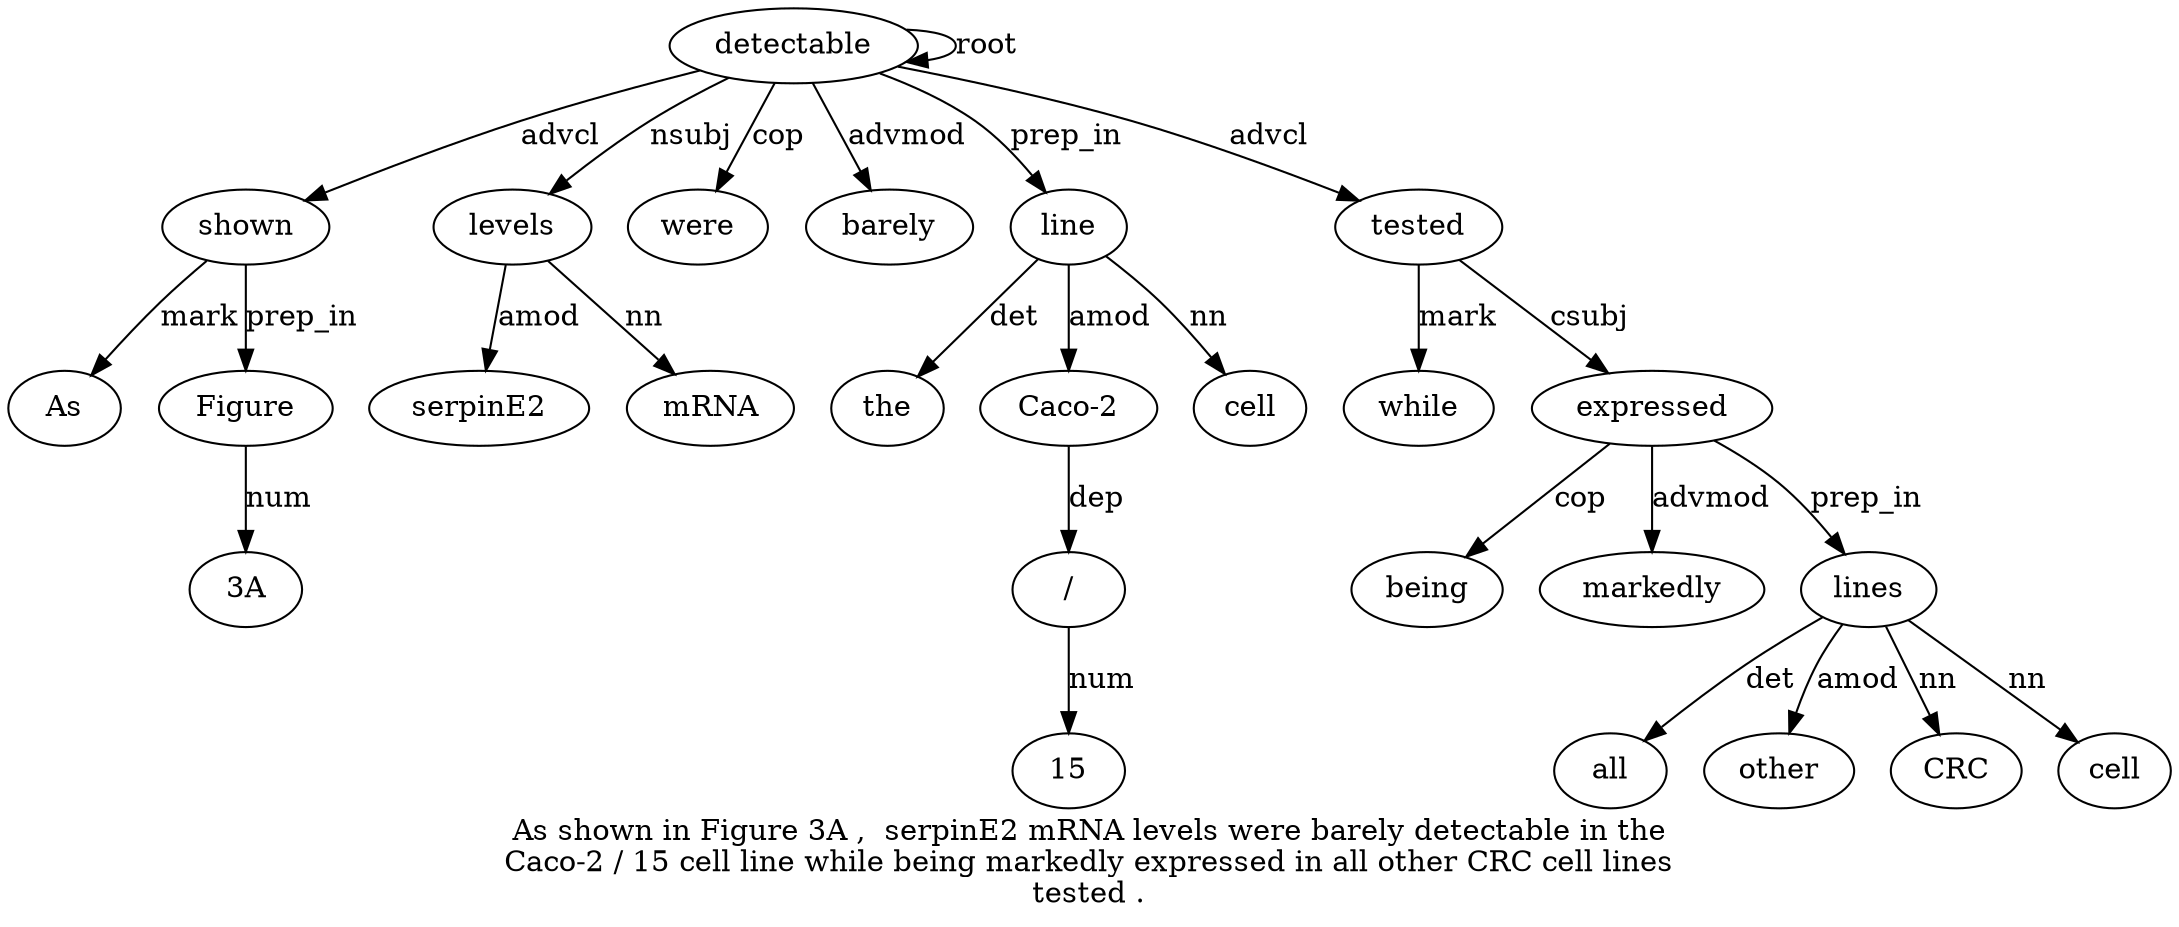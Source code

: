 digraph "As shown in Figure 3A ,  serpinE2 mRNA levels were barely detectable in the Caco-2 / 15 cell line while being markedly expressed in all other CRC cell lines tested ." {
label="As shown in Figure 3A ,  serpinE2 mRNA levels were barely detectable in the
Caco-2 / 15 cell line while being markedly expressed in all other CRC cell lines
tested .";
shown2 [style=filled, fillcolor=white, label=shown];
As1 [style=filled, fillcolor=white, label=As];
shown2 -> As1  [label=mark];
detectable12 [style=filled, fillcolor=white, label=detectable];
detectable12 -> shown2  [label=advcl];
Figure4 [style=filled, fillcolor=white, label=Figure];
shown2 -> Figure4  [label=prep_in];
"3A5" [style=filled, fillcolor=white, label="3A"];
Figure4 -> "3A5"  [label=num];
levels9 [style=filled, fillcolor=white, label=levels];
serpinE27 [style=filled, fillcolor=white, label=serpinE2];
levels9 -> serpinE27  [label=amod];
mRNA8 [style=filled, fillcolor=white, label=mRNA];
levels9 -> mRNA8  [label=nn];
detectable12 -> levels9  [label=nsubj];
were10 [style=filled, fillcolor=white, label=were];
detectable12 -> were10  [label=cop];
barely11 [style=filled, fillcolor=white, label=barely];
detectable12 -> barely11  [label=advmod];
detectable12 -> detectable12  [label=root];
line19 [style=filled, fillcolor=white, label=line];
the14 [style=filled, fillcolor=white, label=the];
line19 -> the14  [label=det];
"Caco-215" [style=filled, fillcolor=white, label="Caco-2"];
line19 -> "Caco-215"  [label=amod];
"/16" [style=filled, fillcolor=white, label="/"];
"Caco-215" -> "/16"  [label=dep];
1517 [style=filled, fillcolor=white, label=15];
"/16" -> 1517  [label=num];
cell18 [style=filled, fillcolor=white, label=cell];
line19 -> cell18  [label=nn];
detectable12 -> line19  [label=prep_in];
tested30 [style=filled, fillcolor=white, label=tested];
while20 [style=filled, fillcolor=white, label=while];
tested30 -> while20  [label=mark];
expressed23 [style=filled, fillcolor=white, label=expressed];
being21 [style=filled, fillcolor=white, label=being];
expressed23 -> being21  [label=cop];
markedly22 [style=filled, fillcolor=white, label=markedly];
expressed23 -> markedly22  [label=advmod];
tested30 -> expressed23  [label=csubj];
lines29 [style=filled, fillcolor=white, label=lines];
all25 [style=filled, fillcolor=white, label=all];
lines29 -> all25  [label=det];
other26 [style=filled, fillcolor=white, label=other];
lines29 -> other26  [label=amod];
CRC27 [style=filled, fillcolor=white, label=CRC];
lines29 -> CRC27  [label=nn];
cell28 [style=filled, fillcolor=white, label=cell];
lines29 -> cell28  [label=nn];
expressed23 -> lines29  [label=prep_in];
detectable12 -> tested30  [label=advcl];
}
